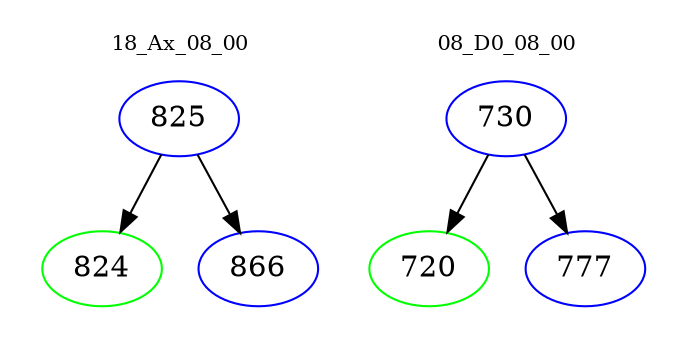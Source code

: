 digraph{
subgraph cluster_0 {
color = white
label = "18_Ax_08_00";
fontsize=10;
T0_825 [label="825", color="blue"]
T0_825 -> T0_824 [color="black"]
T0_824 [label="824", color="green"]
T0_825 -> T0_866 [color="black"]
T0_866 [label="866", color="blue"]
}
subgraph cluster_1 {
color = white
label = "08_D0_08_00";
fontsize=10;
T1_730 [label="730", color="blue"]
T1_730 -> T1_720 [color="black"]
T1_720 [label="720", color="green"]
T1_730 -> T1_777 [color="black"]
T1_777 [label="777", color="blue"]
}
}
